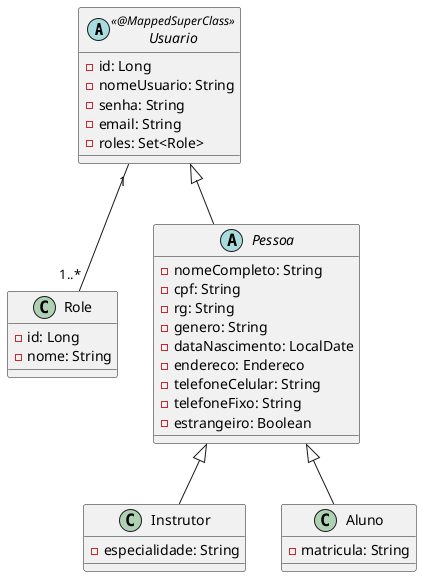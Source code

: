 @startuml
'Esquema de login e autenticação da aplicação
'baseado nas roles relacionadas ao usuário

abstract class Usuario <<@MappedSuperClass>> {
    - id: Long
    - nomeUsuario: String
    - senha: String
    - email: String
    - roles: Set<Role>
}

class Role {
    - id: Long
    - nome: String
}

abstract class Pessoa {
    - nomeCompleto: String
    - cpf: String
    - rg: String
    - genero: String
    - dataNascimento: LocalDate
    - endereco: Endereco
    - telefoneCelular: String
    - telefoneFixo: String
    - estrangeiro: Boolean
}

class Instrutor {
    - especialidade: String
}

class Aluno {
    - matricula: String
}

Usuario "1" -- "1..*" Role
Usuario <|-- Pessoa
Pessoa <|-- Instrutor
Pessoa <|-- Aluno

@enduml